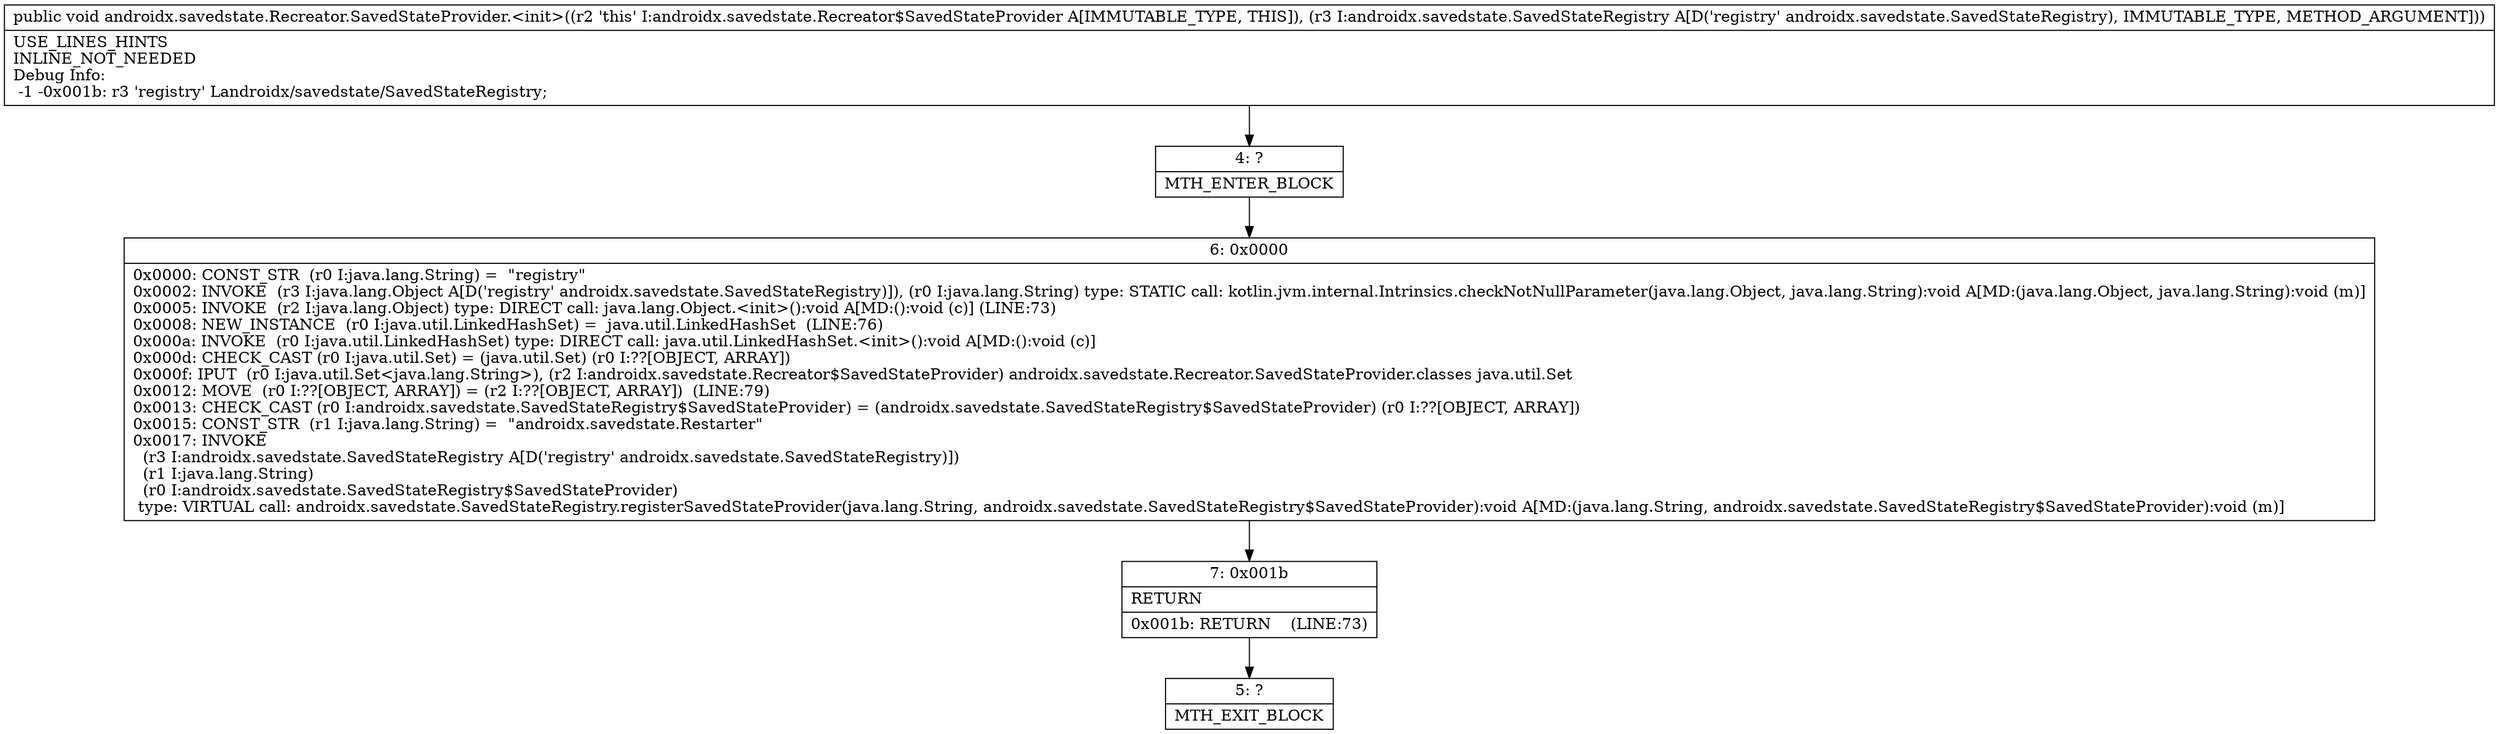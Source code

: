 digraph "CFG forandroidx.savedstate.Recreator.SavedStateProvider.\<init\>(Landroidx\/savedstate\/SavedStateRegistry;)V" {
Node_4 [shape=record,label="{4\:\ ?|MTH_ENTER_BLOCK\l}"];
Node_6 [shape=record,label="{6\:\ 0x0000|0x0000: CONST_STR  (r0 I:java.lang.String) =  \"registry\" \l0x0002: INVOKE  (r3 I:java.lang.Object A[D('registry' androidx.savedstate.SavedStateRegistry)]), (r0 I:java.lang.String) type: STATIC call: kotlin.jvm.internal.Intrinsics.checkNotNullParameter(java.lang.Object, java.lang.String):void A[MD:(java.lang.Object, java.lang.String):void (m)]\l0x0005: INVOKE  (r2 I:java.lang.Object) type: DIRECT call: java.lang.Object.\<init\>():void A[MD:():void (c)] (LINE:73)\l0x0008: NEW_INSTANCE  (r0 I:java.util.LinkedHashSet) =  java.util.LinkedHashSet  (LINE:76)\l0x000a: INVOKE  (r0 I:java.util.LinkedHashSet) type: DIRECT call: java.util.LinkedHashSet.\<init\>():void A[MD:():void (c)]\l0x000d: CHECK_CAST (r0 I:java.util.Set) = (java.util.Set) (r0 I:??[OBJECT, ARRAY]) \l0x000f: IPUT  (r0 I:java.util.Set\<java.lang.String\>), (r2 I:androidx.savedstate.Recreator$SavedStateProvider) androidx.savedstate.Recreator.SavedStateProvider.classes java.util.Set \l0x0012: MOVE  (r0 I:??[OBJECT, ARRAY]) = (r2 I:??[OBJECT, ARRAY])  (LINE:79)\l0x0013: CHECK_CAST (r0 I:androidx.savedstate.SavedStateRegistry$SavedStateProvider) = (androidx.savedstate.SavedStateRegistry$SavedStateProvider) (r0 I:??[OBJECT, ARRAY]) \l0x0015: CONST_STR  (r1 I:java.lang.String) =  \"androidx.savedstate.Restarter\" \l0x0017: INVOKE  \l  (r3 I:androidx.savedstate.SavedStateRegistry A[D('registry' androidx.savedstate.SavedStateRegistry)])\l  (r1 I:java.lang.String)\l  (r0 I:androidx.savedstate.SavedStateRegistry$SavedStateProvider)\l type: VIRTUAL call: androidx.savedstate.SavedStateRegistry.registerSavedStateProvider(java.lang.String, androidx.savedstate.SavedStateRegistry$SavedStateProvider):void A[MD:(java.lang.String, androidx.savedstate.SavedStateRegistry$SavedStateProvider):void (m)]\l}"];
Node_7 [shape=record,label="{7\:\ 0x001b|RETURN\l|0x001b: RETURN    (LINE:73)\l}"];
Node_5 [shape=record,label="{5\:\ ?|MTH_EXIT_BLOCK\l}"];
MethodNode[shape=record,label="{public void androidx.savedstate.Recreator.SavedStateProvider.\<init\>((r2 'this' I:androidx.savedstate.Recreator$SavedStateProvider A[IMMUTABLE_TYPE, THIS]), (r3 I:androidx.savedstate.SavedStateRegistry A[D('registry' androidx.savedstate.SavedStateRegistry), IMMUTABLE_TYPE, METHOD_ARGUMENT]))  | USE_LINES_HINTS\lINLINE_NOT_NEEDED\lDebug Info:\l  \-1 \-0x001b: r3 'registry' Landroidx\/savedstate\/SavedStateRegistry;\l}"];
MethodNode -> Node_4;Node_4 -> Node_6;
Node_6 -> Node_7;
Node_7 -> Node_5;
}

